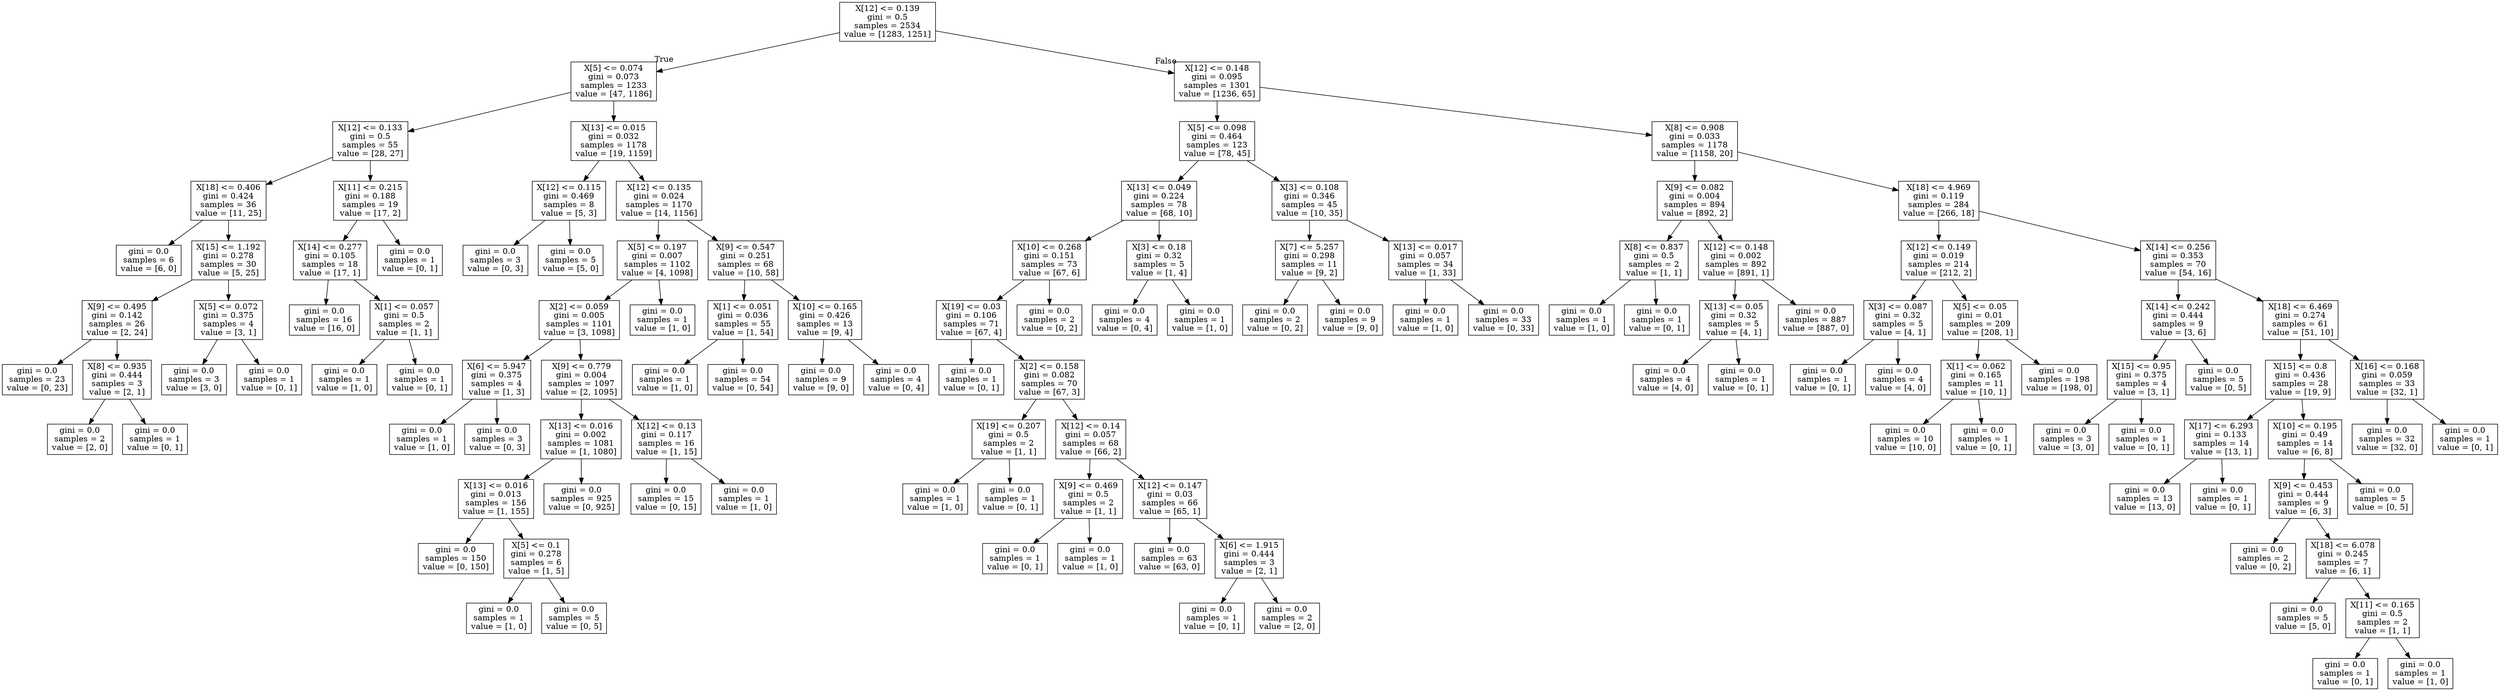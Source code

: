 digraph Tree {
node [shape=box] ;
0 [label="X[12] <= 0.139\ngini = 0.5\nsamples = 2534\nvalue = [1283, 1251]"] ;
1 [label="X[5] <= 0.074\ngini = 0.073\nsamples = 1233\nvalue = [47, 1186]"] ;
0 -> 1 [labeldistance=2.5, labelangle=45, headlabel="True"] ;
2 [label="X[12] <= 0.133\ngini = 0.5\nsamples = 55\nvalue = [28, 27]"] ;
1 -> 2 ;
3 [label="X[18] <= 0.406\ngini = 0.424\nsamples = 36\nvalue = [11, 25]"] ;
2 -> 3 ;
4 [label="gini = 0.0\nsamples = 6\nvalue = [6, 0]"] ;
3 -> 4 ;
5 [label="X[15] <= 1.192\ngini = 0.278\nsamples = 30\nvalue = [5, 25]"] ;
3 -> 5 ;
6 [label="X[9] <= 0.495\ngini = 0.142\nsamples = 26\nvalue = [2, 24]"] ;
5 -> 6 ;
7 [label="gini = 0.0\nsamples = 23\nvalue = [0, 23]"] ;
6 -> 7 ;
8 [label="X[8] <= 0.935\ngini = 0.444\nsamples = 3\nvalue = [2, 1]"] ;
6 -> 8 ;
9 [label="gini = 0.0\nsamples = 2\nvalue = [2, 0]"] ;
8 -> 9 ;
10 [label="gini = 0.0\nsamples = 1\nvalue = [0, 1]"] ;
8 -> 10 ;
11 [label="X[5] <= 0.072\ngini = 0.375\nsamples = 4\nvalue = [3, 1]"] ;
5 -> 11 ;
12 [label="gini = 0.0\nsamples = 3\nvalue = [3, 0]"] ;
11 -> 12 ;
13 [label="gini = 0.0\nsamples = 1\nvalue = [0, 1]"] ;
11 -> 13 ;
14 [label="X[11] <= 0.215\ngini = 0.188\nsamples = 19\nvalue = [17, 2]"] ;
2 -> 14 ;
15 [label="X[14] <= 0.277\ngini = 0.105\nsamples = 18\nvalue = [17, 1]"] ;
14 -> 15 ;
16 [label="gini = 0.0\nsamples = 16\nvalue = [16, 0]"] ;
15 -> 16 ;
17 [label="X[1] <= 0.057\ngini = 0.5\nsamples = 2\nvalue = [1, 1]"] ;
15 -> 17 ;
18 [label="gini = 0.0\nsamples = 1\nvalue = [1, 0]"] ;
17 -> 18 ;
19 [label="gini = 0.0\nsamples = 1\nvalue = [0, 1]"] ;
17 -> 19 ;
20 [label="gini = 0.0\nsamples = 1\nvalue = [0, 1]"] ;
14 -> 20 ;
21 [label="X[13] <= 0.015\ngini = 0.032\nsamples = 1178\nvalue = [19, 1159]"] ;
1 -> 21 ;
22 [label="X[12] <= 0.115\ngini = 0.469\nsamples = 8\nvalue = [5, 3]"] ;
21 -> 22 ;
23 [label="gini = 0.0\nsamples = 3\nvalue = [0, 3]"] ;
22 -> 23 ;
24 [label="gini = 0.0\nsamples = 5\nvalue = [5, 0]"] ;
22 -> 24 ;
25 [label="X[12] <= 0.135\ngini = 0.024\nsamples = 1170\nvalue = [14, 1156]"] ;
21 -> 25 ;
26 [label="X[5] <= 0.197\ngini = 0.007\nsamples = 1102\nvalue = [4, 1098]"] ;
25 -> 26 ;
27 [label="X[2] <= 0.059\ngini = 0.005\nsamples = 1101\nvalue = [3, 1098]"] ;
26 -> 27 ;
28 [label="X[6] <= 5.947\ngini = 0.375\nsamples = 4\nvalue = [1, 3]"] ;
27 -> 28 ;
29 [label="gini = 0.0\nsamples = 1\nvalue = [1, 0]"] ;
28 -> 29 ;
30 [label="gini = 0.0\nsamples = 3\nvalue = [0, 3]"] ;
28 -> 30 ;
31 [label="X[9] <= 0.779\ngini = 0.004\nsamples = 1097\nvalue = [2, 1095]"] ;
27 -> 31 ;
32 [label="X[13] <= 0.016\ngini = 0.002\nsamples = 1081\nvalue = [1, 1080]"] ;
31 -> 32 ;
33 [label="X[13] <= 0.016\ngini = 0.013\nsamples = 156\nvalue = [1, 155]"] ;
32 -> 33 ;
34 [label="gini = 0.0\nsamples = 150\nvalue = [0, 150]"] ;
33 -> 34 ;
35 [label="X[5] <= 0.1\ngini = 0.278\nsamples = 6\nvalue = [1, 5]"] ;
33 -> 35 ;
36 [label="gini = 0.0\nsamples = 1\nvalue = [1, 0]"] ;
35 -> 36 ;
37 [label="gini = 0.0\nsamples = 5\nvalue = [0, 5]"] ;
35 -> 37 ;
38 [label="gini = 0.0\nsamples = 925\nvalue = [0, 925]"] ;
32 -> 38 ;
39 [label="X[12] <= 0.13\ngini = 0.117\nsamples = 16\nvalue = [1, 15]"] ;
31 -> 39 ;
40 [label="gini = 0.0\nsamples = 15\nvalue = [0, 15]"] ;
39 -> 40 ;
41 [label="gini = 0.0\nsamples = 1\nvalue = [1, 0]"] ;
39 -> 41 ;
42 [label="gini = 0.0\nsamples = 1\nvalue = [1, 0]"] ;
26 -> 42 ;
43 [label="X[9] <= 0.547\ngini = 0.251\nsamples = 68\nvalue = [10, 58]"] ;
25 -> 43 ;
44 [label="X[1] <= 0.051\ngini = 0.036\nsamples = 55\nvalue = [1, 54]"] ;
43 -> 44 ;
45 [label="gini = 0.0\nsamples = 1\nvalue = [1, 0]"] ;
44 -> 45 ;
46 [label="gini = 0.0\nsamples = 54\nvalue = [0, 54]"] ;
44 -> 46 ;
47 [label="X[10] <= 0.165\ngini = 0.426\nsamples = 13\nvalue = [9, 4]"] ;
43 -> 47 ;
48 [label="gini = 0.0\nsamples = 9\nvalue = [9, 0]"] ;
47 -> 48 ;
49 [label="gini = 0.0\nsamples = 4\nvalue = [0, 4]"] ;
47 -> 49 ;
50 [label="X[12] <= 0.148\ngini = 0.095\nsamples = 1301\nvalue = [1236, 65]"] ;
0 -> 50 [labeldistance=2.5, labelangle=-45, headlabel="False"] ;
51 [label="X[5] <= 0.098\ngini = 0.464\nsamples = 123\nvalue = [78, 45]"] ;
50 -> 51 ;
52 [label="X[13] <= 0.049\ngini = 0.224\nsamples = 78\nvalue = [68, 10]"] ;
51 -> 52 ;
53 [label="X[10] <= 0.268\ngini = 0.151\nsamples = 73\nvalue = [67, 6]"] ;
52 -> 53 ;
54 [label="X[19] <= 0.03\ngini = 0.106\nsamples = 71\nvalue = [67, 4]"] ;
53 -> 54 ;
55 [label="gini = 0.0\nsamples = 1\nvalue = [0, 1]"] ;
54 -> 55 ;
56 [label="X[2] <= 0.158\ngini = 0.082\nsamples = 70\nvalue = [67, 3]"] ;
54 -> 56 ;
57 [label="X[19] <= 0.207\ngini = 0.5\nsamples = 2\nvalue = [1, 1]"] ;
56 -> 57 ;
58 [label="gini = 0.0\nsamples = 1\nvalue = [1, 0]"] ;
57 -> 58 ;
59 [label="gini = 0.0\nsamples = 1\nvalue = [0, 1]"] ;
57 -> 59 ;
60 [label="X[12] <= 0.14\ngini = 0.057\nsamples = 68\nvalue = [66, 2]"] ;
56 -> 60 ;
61 [label="X[9] <= 0.469\ngini = 0.5\nsamples = 2\nvalue = [1, 1]"] ;
60 -> 61 ;
62 [label="gini = 0.0\nsamples = 1\nvalue = [0, 1]"] ;
61 -> 62 ;
63 [label="gini = 0.0\nsamples = 1\nvalue = [1, 0]"] ;
61 -> 63 ;
64 [label="X[12] <= 0.147\ngini = 0.03\nsamples = 66\nvalue = [65, 1]"] ;
60 -> 64 ;
65 [label="gini = 0.0\nsamples = 63\nvalue = [63, 0]"] ;
64 -> 65 ;
66 [label="X[6] <= 1.915\ngini = 0.444\nsamples = 3\nvalue = [2, 1]"] ;
64 -> 66 ;
67 [label="gini = 0.0\nsamples = 1\nvalue = [0, 1]"] ;
66 -> 67 ;
68 [label="gini = 0.0\nsamples = 2\nvalue = [2, 0]"] ;
66 -> 68 ;
69 [label="gini = 0.0\nsamples = 2\nvalue = [0, 2]"] ;
53 -> 69 ;
70 [label="X[3] <= 0.18\ngini = 0.32\nsamples = 5\nvalue = [1, 4]"] ;
52 -> 70 ;
71 [label="gini = 0.0\nsamples = 4\nvalue = [0, 4]"] ;
70 -> 71 ;
72 [label="gini = 0.0\nsamples = 1\nvalue = [1, 0]"] ;
70 -> 72 ;
73 [label="X[3] <= 0.108\ngini = 0.346\nsamples = 45\nvalue = [10, 35]"] ;
51 -> 73 ;
74 [label="X[7] <= 5.257\ngini = 0.298\nsamples = 11\nvalue = [9, 2]"] ;
73 -> 74 ;
75 [label="gini = 0.0\nsamples = 2\nvalue = [0, 2]"] ;
74 -> 75 ;
76 [label="gini = 0.0\nsamples = 9\nvalue = [9, 0]"] ;
74 -> 76 ;
77 [label="X[13] <= 0.017\ngini = 0.057\nsamples = 34\nvalue = [1, 33]"] ;
73 -> 77 ;
78 [label="gini = 0.0\nsamples = 1\nvalue = [1, 0]"] ;
77 -> 78 ;
79 [label="gini = 0.0\nsamples = 33\nvalue = [0, 33]"] ;
77 -> 79 ;
80 [label="X[8] <= 0.908\ngini = 0.033\nsamples = 1178\nvalue = [1158, 20]"] ;
50 -> 80 ;
81 [label="X[9] <= 0.082\ngini = 0.004\nsamples = 894\nvalue = [892, 2]"] ;
80 -> 81 ;
82 [label="X[8] <= 0.837\ngini = 0.5\nsamples = 2\nvalue = [1, 1]"] ;
81 -> 82 ;
83 [label="gini = 0.0\nsamples = 1\nvalue = [1, 0]"] ;
82 -> 83 ;
84 [label="gini = 0.0\nsamples = 1\nvalue = [0, 1]"] ;
82 -> 84 ;
85 [label="X[12] <= 0.148\ngini = 0.002\nsamples = 892\nvalue = [891, 1]"] ;
81 -> 85 ;
86 [label="X[13] <= 0.05\ngini = 0.32\nsamples = 5\nvalue = [4, 1]"] ;
85 -> 86 ;
87 [label="gini = 0.0\nsamples = 4\nvalue = [4, 0]"] ;
86 -> 87 ;
88 [label="gini = 0.0\nsamples = 1\nvalue = [0, 1]"] ;
86 -> 88 ;
89 [label="gini = 0.0\nsamples = 887\nvalue = [887, 0]"] ;
85 -> 89 ;
90 [label="X[18] <= 4.969\ngini = 0.119\nsamples = 284\nvalue = [266, 18]"] ;
80 -> 90 ;
91 [label="X[12] <= 0.149\ngini = 0.019\nsamples = 214\nvalue = [212, 2]"] ;
90 -> 91 ;
92 [label="X[3] <= 0.087\ngini = 0.32\nsamples = 5\nvalue = [4, 1]"] ;
91 -> 92 ;
93 [label="gini = 0.0\nsamples = 1\nvalue = [0, 1]"] ;
92 -> 93 ;
94 [label="gini = 0.0\nsamples = 4\nvalue = [4, 0]"] ;
92 -> 94 ;
95 [label="X[5] <= 0.05\ngini = 0.01\nsamples = 209\nvalue = [208, 1]"] ;
91 -> 95 ;
96 [label="X[1] <= 0.062\ngini = 0.165\nsamples = 11\nvalue = [10, 1]"] ;
95 -> 96 ;
97 [label="gini = 0.0\nsamples = 10\nvalue = [10, 0]"] ;
96 -> 97 ;
98 [label="gini = 0.0\nsamples = 1\nvalue = [0, 1]"] ;
96 -> 98 ;
99 [label="gini = 0.0\nsamples = 198\nvalue = [198, 0]"] ;
95 -> 99 ;
100 [label="X[14] <= 0.256\ngini = 0.353\nsamples = 70\nvalue = [54, 16]"] ;
90 -> 100 ;
101 [label="X[14] <= 0.242\ngini = 0.444\nsamples = 9\nvalue = [3, 6]"] ;
100 -> 101 ;
102 [label="X[15] <= 0.95\ngini = 0.375\nsamples = 4\nvalue = [3, 1]"] ;
101 -> 102 ;
103 [label="gini = 0.0\nsamples = 3\nvalue = [3, 0]"] ;
102 -> 103 ;
104 [label="gini = 0.0\nsamples = 1\nvalue = [0, 1]"] ;
102 -> 104 ;
105 [label="gini = 0.0\nsamples = 5\nvalue = [0, 5]"] ;
101 -> 105 ;
106 [label="X[18] <= 6.469\ngini = 0.274\nsamples = 61\nvalue = [51, 10]"] ;
100 -> 106 ;
107 [label="X[15] <= 0.8\ngini = 0.436\nsamples = 28\nvalue = [19, 9]"] ;
106 -> 107 ;
108 [label="X[17] <= 6.293\ngini = 0.133\nsamples = 14\nvalue = [13, 1]"] ;
107 -> 108 ;
109 [label="gini = 0.0\nsamples = 13\nvalue = [13, 0]"] ;
108 -> 109 ;
110 [label="gini = 0.0\nsamples = 1\nvalue = [0, 1]"] ;
108 -> 110 ;
111 [label="X[10] <= 0.195\ngini = 0.49\nsamples = 14\nvalue = [6, 8]"] ;
107 -> 111 ;
112 [label="X[9] <= 0.453\ngini = 0.444\nsamples = 9\nvalue = [6, 3]"] ;
111 -> 112 ;
113 [label="gini = 0.0\nsamples = 2\nvalue = [0, 2]"] ;
112 -> 113 ;
114 [label="X[18] <= 6.078\ngini = 0.245\nsamples = 7\nvalue = [6, 1]"] ;
112 -> 114 ;
115 [label="gini = 0.0\nsamples = 5\nvalue = [5, 0]"] ;
114 -> 115 ;
116 [label="X[11] <= 0.165\ngini = 0.5\nsamples = 2\nvalue = [1, 1]"] ;
114 -> 116 ;
117 [label="gini = 0.0\nsamples = 1\nvalue = [0, 1]"] ;
116 -> 117 ;
118 [label="gini = 0.0\nsamples = 1\nvalue = [1, 0]"] ;
116 -> 118 ;
119 [label="gini = 0.0\nsamples = 5\nvalue = [0, 5]"] ;
111 -> 119 ;
120 [label="X[16] <= 0.168\ngini = 0.059\nsamples = 33\nvalue = [32, 1]"] ;
106 -> 120 ;
121 [label="gini = 0.0\nsamples = 32\nvalue = [32, 0]"] ;
120 -> 121 ;
122 [label="gini = 0.0\nsamples = 1\nvalue = [0, 1]"] ;
120 -> 122 ;
}
